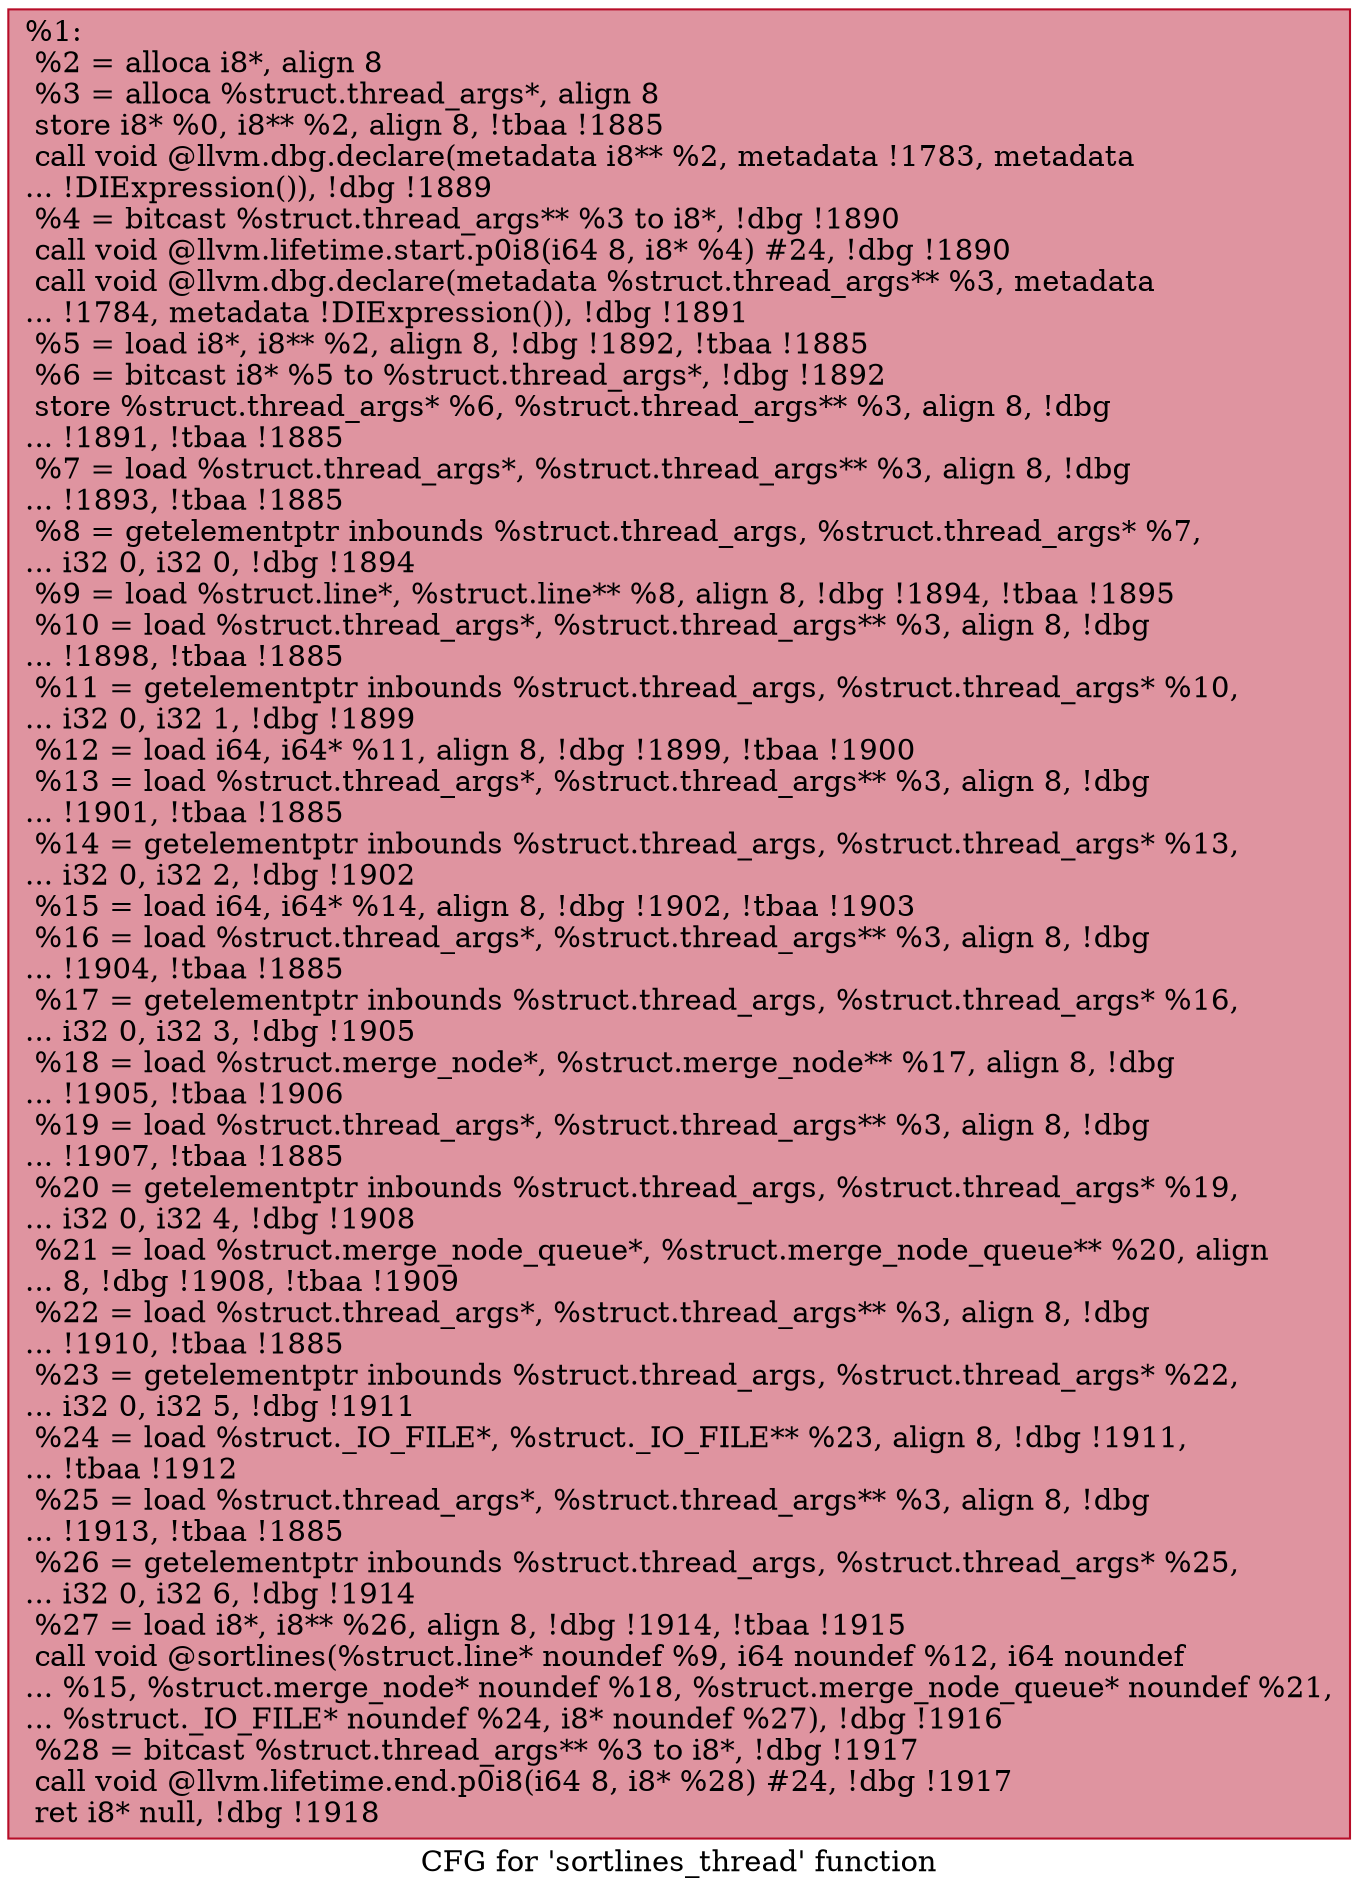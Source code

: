 digraph "CFG for 'sortlines_thread' function" {
	label="CFG for 'sortlines_thread' function";

	Node0x24a9f20 [shape=record,color="#b70d28ff", style=filled, fillcolor="#b70d2870",label="{%1:\l  %2 = alloca i8*, align 8\l  %3 = alloca %struct.thread_args*, align 8\l  store i8* %0, i8** %2, align 8, !tbaa !1885\l  call void @llvm.dbg.declare(metadata i8** %2, metadata !1783, metadata\l... !DIExpression()), !dbg !1889\l  %4 = bitcast %struct.thread_args** %3 to i8*, !dbg !1890\l  call void @llvm.lifetime.start.p0i8(i64 8, i8* %4) #24, !dbg !1890\l  call void @llvm.dbg.declare(metadata %struct.thread_args** %3, metadata\l... !1784, metadata !DIExpression()), !dbg !1891\l  %5 = load i8*, i8** %2, align 8, !dbg !1892, !tbaa !1885\l  %6 = bitcast i8* %5 to %struct.thread_args*, !dbg !1892\l  store %struct.thread_args* %6, %struct.thread_args** %3, align 8, !dbg\l... !1891, !tbaa !1885\l  %7 = load %struct.thread_args*, %struct.thread_args** %3, align 8, !dbg\l... !1893, !tbaa !1885\l  %8 = getelementptr inbounds %struct.thread_args, %struct.thread_args* %7,\l... i32 0, i32 0, !dbg !1894\l  %9 = load %struct.line*, %struct.line** %8, align 8, !dbg !1894, !tbaa !1895\l  %10 = load %struct.thread_args*, %struct.thread_args** %3, align 8, !dbg\l... !1898, !tbaa !1885\l  %11 = getelementptr inbounds %struct.thread_args, %struct.thread_args* %10,\l... i32 0, i32 1, !dbg !1899\l  %12 = load i64, i64* %11, align 8, !dbg !1899, !tbaa !1900\l  %13 = load %struct.thread_args*, %struct.thread_args** %3, align 8, !dbg\l... !1901, !tbaa !1885\l  %14 = getelementptr inbounds %struct.thread_args, %struct.thread_args* %13,\l... i32 0, i32 2, !dbg !1902\l  %15 = load i64, i64* %14, align 8, !dbg !1902, !tbaa !1903\l  %16 = load %struct.thread_args*, %struct.thread_args** %3, align 8, !dbg\l... !1904, !tbaa !1885\l  %17 = getelementptr inbounds %struct.thread_args, %struct.thread_args* %16,\l... i32 0, i32 3, !dbg !1905\l  %18 = load %struct.merge_node*, %struct.merge_node** %17, align 8, !dbg\l... !1905, !tbaa !1906\l  %19 = load %struct.thread_args*, %struct.thread_args** %3, align 8, !dbg\l... !1907, !tbaa !1885\l  %20 = getelementptr inbounds %struct.thread_args, %struct.thread_args* %19,\l... i32 0, i32 4, !dbg !1908\l  %21 = load %struct.merge_node_queue*, %struct.merge_node_queue** %20, align\l... 8, !dbg !1908, !tbaa !1909\l  %22 = load %struct.thread_args*, %struct.thread_args** %3, align 8, !dbg\l... !1910, !tbaa !1885\l  %23 = getelementptr inbounds %struct.thread_args, %struct.thread_args* %22,\l... i32 0, i32 5, !dbg !1911\l  %24 = load %struct._IO_FILE*, %struct._IO_FILE** %23, align 8, !dbg !1911,\l... !tbaa !1912\l  %25 = load %struct.thread_args*, %struct.thread_args** %3, align 8, !dbg\l... !1913, !tbaa !1885\l  %26 = getelementptr inbounds %struct.thread_args, %struct.thread_args* %25,\l... i32 0, i32 6, !dbg !1914\l  %27 = load i8*, i8** %26, align 8, !dbg !1914, !tbaa !1915\l  call void @sortlines(%struct.line* noundef %9, i64 noundef %12, i64 noundef\l... %15, %struct.merge_node* noundef %18, %struct.merge_node_queue* noundef %21,\l... %struct._IO_FILE* noundef %24, i8* noundef %27), !dbg !1916\l  %28 = bitcast %struct.thread_args** %3 to i8*, !dbg !1917\l  call void @llvm.lifetime.end.p0i8(i64 8, i8* %28) #24, !dbg !1917\l  ret i8* null, !dbg !1918\l}"];
}
